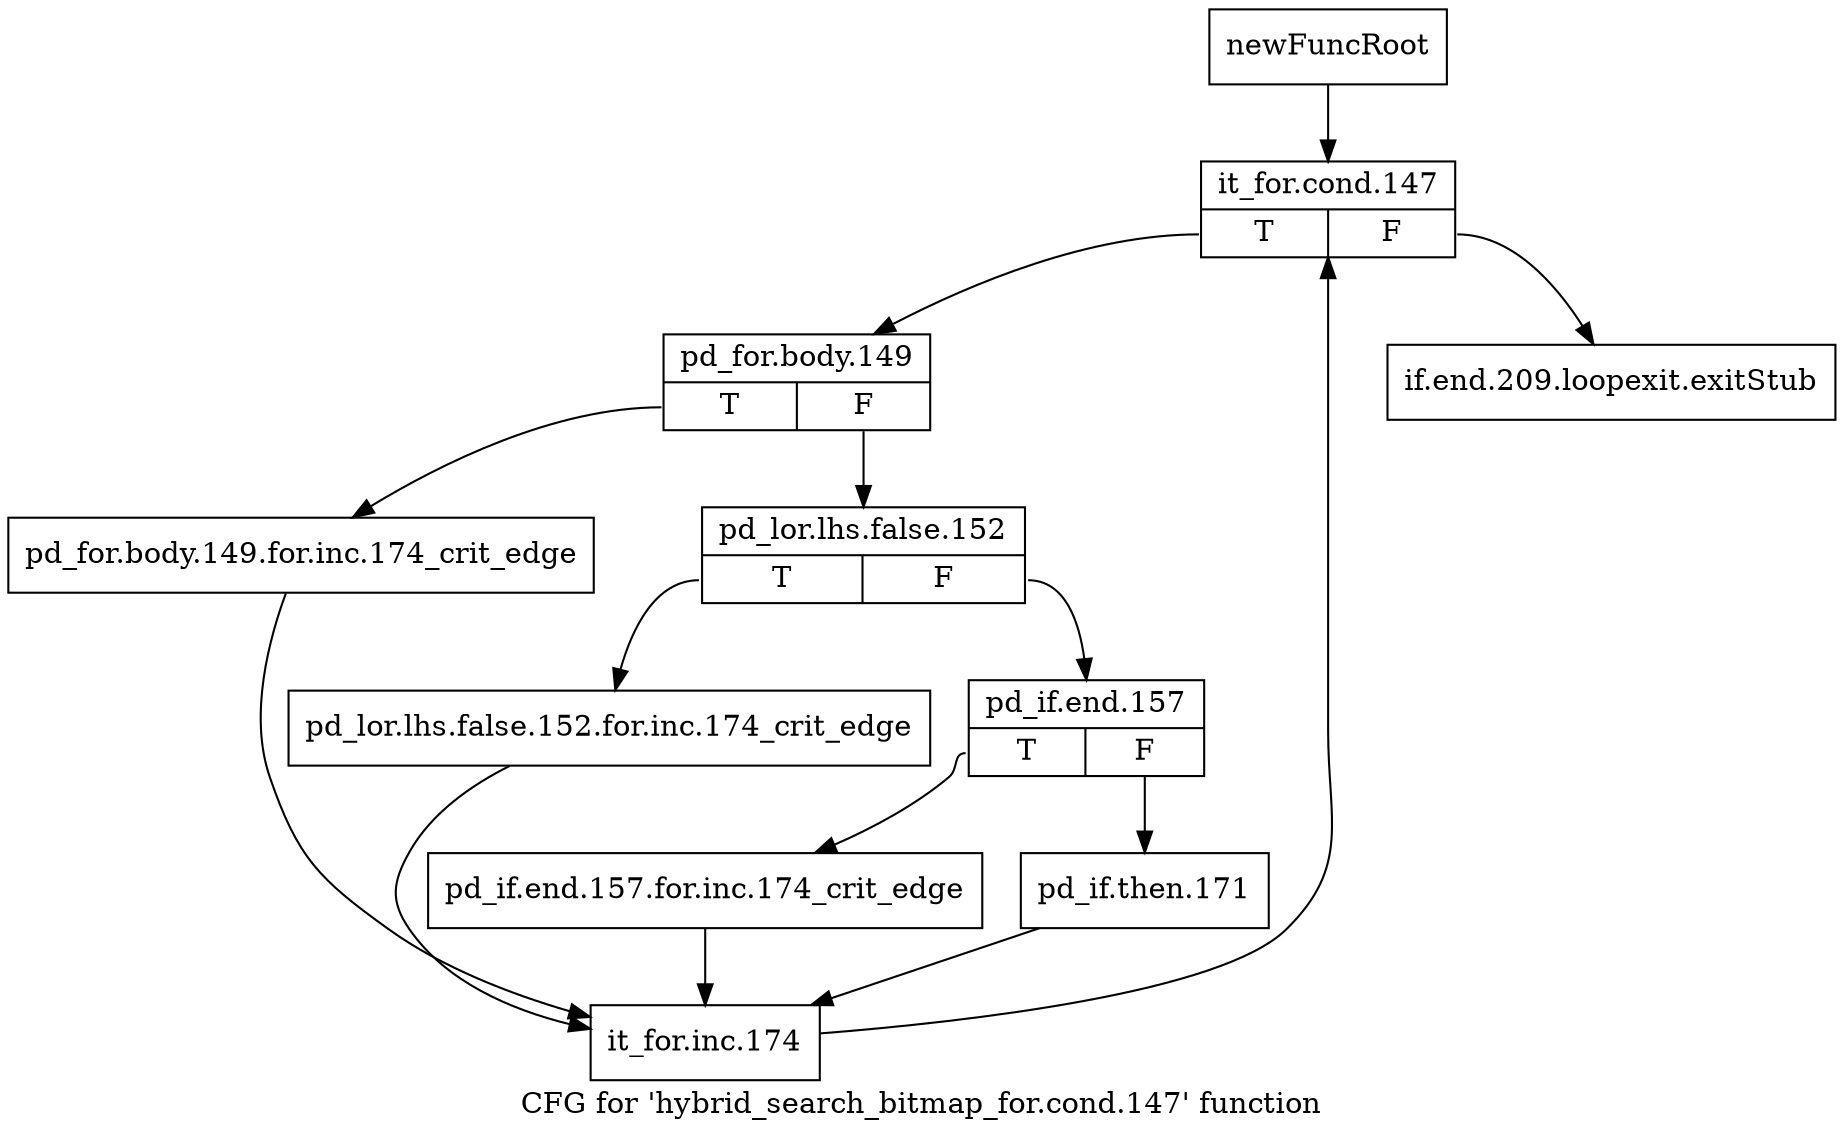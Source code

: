 digraph "CFG for 'hybrid_search_bitmap_for.cond.147' function" {
	label="CFG for 'hybrid_search_bitmap_for.cond.147' function";

	Node0xaaed2d0 [shape=record,label="{newFuncRoot}"];
	Node0xaaed2d0 -> Node0xaaed370;
	Node0xaaed320 [shape=record,label="{if.end.209.loopexit.exitStub}"];
	Node0xaaed370 [shape=record,label="{it_for.cond.147|{<s0>T|<s1>F}}"];
	Node0xaaed370:s0 -> Node0xaaed3c0;
	Node0xaaed370:s1 -> Node0xaaed320;
	Node0xaaed3c0 [shape=record,label="{pd_for.body.149|{<s0>T|<s1>F}}"];
	Node0xaaed3c0:s0 -> Node0xaaed5a0;
	Node0xaaed3c0:s1 -> Node0xaaed410;
	Node0xaaed410 [shape=record,label="{pd_lor.lhs.false.152|{<s0>T|<s1>F}}"];
	Node0xaaed410:s0 -> Node0xaaed550;
	Node0xaaed410:s1 -> Node0xaaed460;
	Node0xaaed460 [shape=record,label="{pd_if.end.157|{<s0>T|<s1>F}}"];
	Node0xaaed460:s0 -> Node0xaaed500;
	Node0xaaed460:s1 -> Node0xaaed4b0;
	Node0xaaed4b0 [shape=record,label="{pd_if.then.171}"];
	Node0xaaed4b0 -> Node0xaaed5f0;
	Node0xaaed500 [shape=record,label="{pd_if.end.157.for.inc.174_crit_edge}"];
	Node0xaaed500 -> Node0xaaed5f0;
	Node0xaaed550 [shape=record,label="{pd_lor.lhs.false.152.for.inc.174_crit_edge}"];
	Node0xaaed550 -> Node0xaaed5f0;
	Node0xaaed5a0 [shape=record,label="{pd_for.body.149.for.inc.174_crit_edge}"];
	Node0xaaed5a0 -> Node0xaaed5f0;
	Node0xaaed5f0 [shape=record,label="{it_for.inc.174}"];
	Node0xaaed5f0 -> Node0xaaed370;
}
